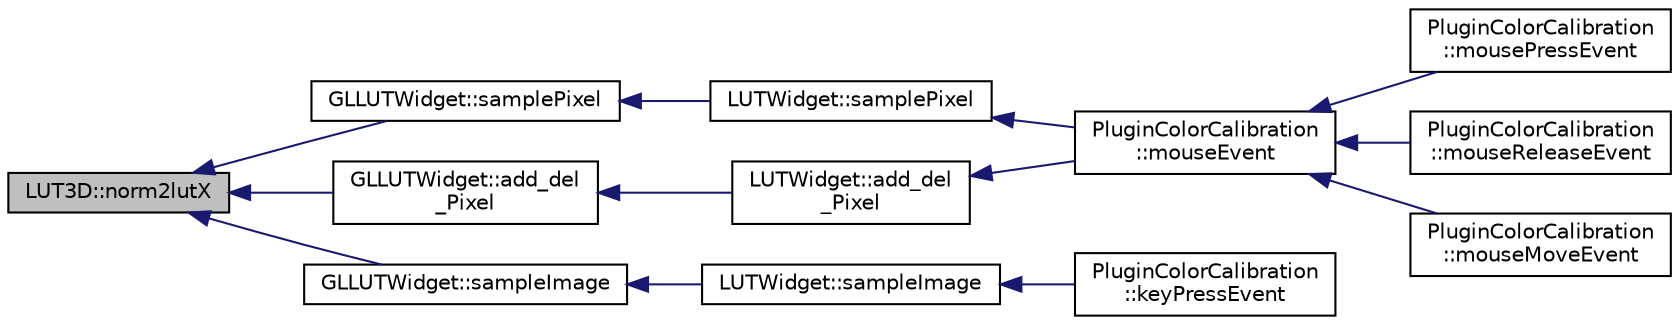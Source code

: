 digraph "LUT3D::norm2lutX"
{
 // INTERACTIVE_SVG=YES
  edge [fontname="Helvetica",fontsize="10",labelfontname="Helvetica",labelfontsize="10"];
  node [fontname="Helvetica",fontsize="10",shape=record];
  rankdir="LR";
  Node1 [label="LUT3D::norm2lutX",height=0.2,width=0.4,color="black", fillcolor="grey75", style="filled", fontcolor="black"];
  Node1 -> Node2 [dir="back",color="midnightblue",fontsize="10",style="solid",fontname="Helvetica"];
  Node2 [label="GLLUTWidget::add_del\l_Pixel",height=0.2,width=0.4,color="black", fillcolor="white", style="filled",URL="$db/dc5/class_g_l_l_u_t_widget.html#a53d2b4e3f26e92cacbd4866a390b2f03"];
  Node2 -> Node3 [dir="back",color="midnightblue",fontsize="10",style="solid",fontname="Helvetica"];
  Node3 [label="LUTWidget::add_del\l_Pixel",height=0.2,width=0.4,color="black", fillcolor="white", style="filled",URL="$d3/d1a/class_l_u_t_widget.html#a14de14d9cb88231e1ebff8133d6075b9"];
  Node3 -> Node4 [dir="back",color="midnightblue",fontsize="10",style="solid",fontname="Helvetica"];
  Node4 [label="PluginColorCalibration\l::mouseEvent",height=0.2,width=0.4,color="black", fillcolor="white", style="filled",URL="$dc/d0e/class_plugin_color_calibration.html#a6e78acd9a597a71b07f5b9204944f842"];
  Node4 -> Node5 [dir="back",color="midnightblue",fontsize="10",style="solid",fontname="Helvetica"];
  Node5 [label="PluginColorCalibration\l::mousePressEvent",height=0.2,width=0.4,color="black", fillcolor="white", style="filled",URL="$dc/d0e/class_plugin_color_calibration.html#a957e9a21751a73273231cb68be0312c5"];
  Node4 -> Node6 [dir="back",color="midnightblue",fontsize="10",style="solid",fontname="Helvetica"];
  Node6 [label="PluginColorCalibration\l::mouseReleaseEvent",height=0.2,width=0.4,color="black", fillcolor="white", style="filled",URL="$dc/d0e/class_plugin_color_calibration.html#a1d8551634ab2db95f2f54d4efe3e0117"];
  Node4 -> Node7 [dir="back",color="midnightblue",fontsize="10",style="solid",fontname="Helvetica"];
  Node7 [label="PluginColorCalibration\l::mouseMoveEvent",height=0.2,width=0.4,color="black", fillcolor="white", style="filled",URL="$dc/d0e/class_plugin_color_calibration.html#af7444a8460c2e8fa2fe4b9cfba88f931"];
  Node1 -> Node8 [dir="back",color="midnightblue",fontsize="10",style="solid",fontname="Helvetica"];
  Node8 [label="GLLUTWidget::sampleImage",height=0.2,width=0.4,color="black", fillcolor="white", style="filled",URL="$db/dc5/class_g_l_l_u_t_widget.html#a3e2913c19decac6677326514a50dab33"];
  Node8 -> Node9 [dir="back",color="midnightblue",fontsize="10",style="solid",fontname="Helvetica"];
  Node9 [label="LUTWidget::sampleImage",height=0.2,width=0.4,color="black", fillcolor="white", style="filled",URL="$d3/d1a/class_l_u_t_widget.html#a3d6dcf224662acc95aa978bd1c01e930"];
  Node9 -> Node10 [dir="back",color="midnightblue",fontsize="10",style="solid",fontname="Helvetica"];
  Node10 [label="PluginColorCalibration\l::keyPressEvent",height=0.2,width=0.4,color="black", fillcolor="white", style="filled",URL="$dc/d0e/class_plugin_color_calibration.html#a458dafdaa2221c1d7878bbfd28f46db1"];
  Node1 -> Node11 [dir="back",color="midnightblue",fontsize="10",style="solid",fontname="Helvetica"];
  Node11 [label="GLLUTWidget::samplePixel",height=0.2,width=0.4,color="black", fillcolor="white", style="filled",URL="$db/dc5/class_g_l_l_u_t_widget.html#aabff036f33c129b496cb6d9ea8317059"];
  Node11 -> Node12 [dir="back",color="midnightblue",fontsize="10",style="solid",fontname="Helvetica"];
  Node12 [label="LUTWidget::samplePixel",height=0.2,width=0.4,color="black", fillcolor="white", style="filled",URL="$d3/d1a/class_l_u_t_widget.html#a8b8ff4a31ce3986a458872986d21033c"];
  Node12 -> Node4 [dir="back",color="midnightblue",fontsize="10",style="solid",fontname="Helvetica"];
}
